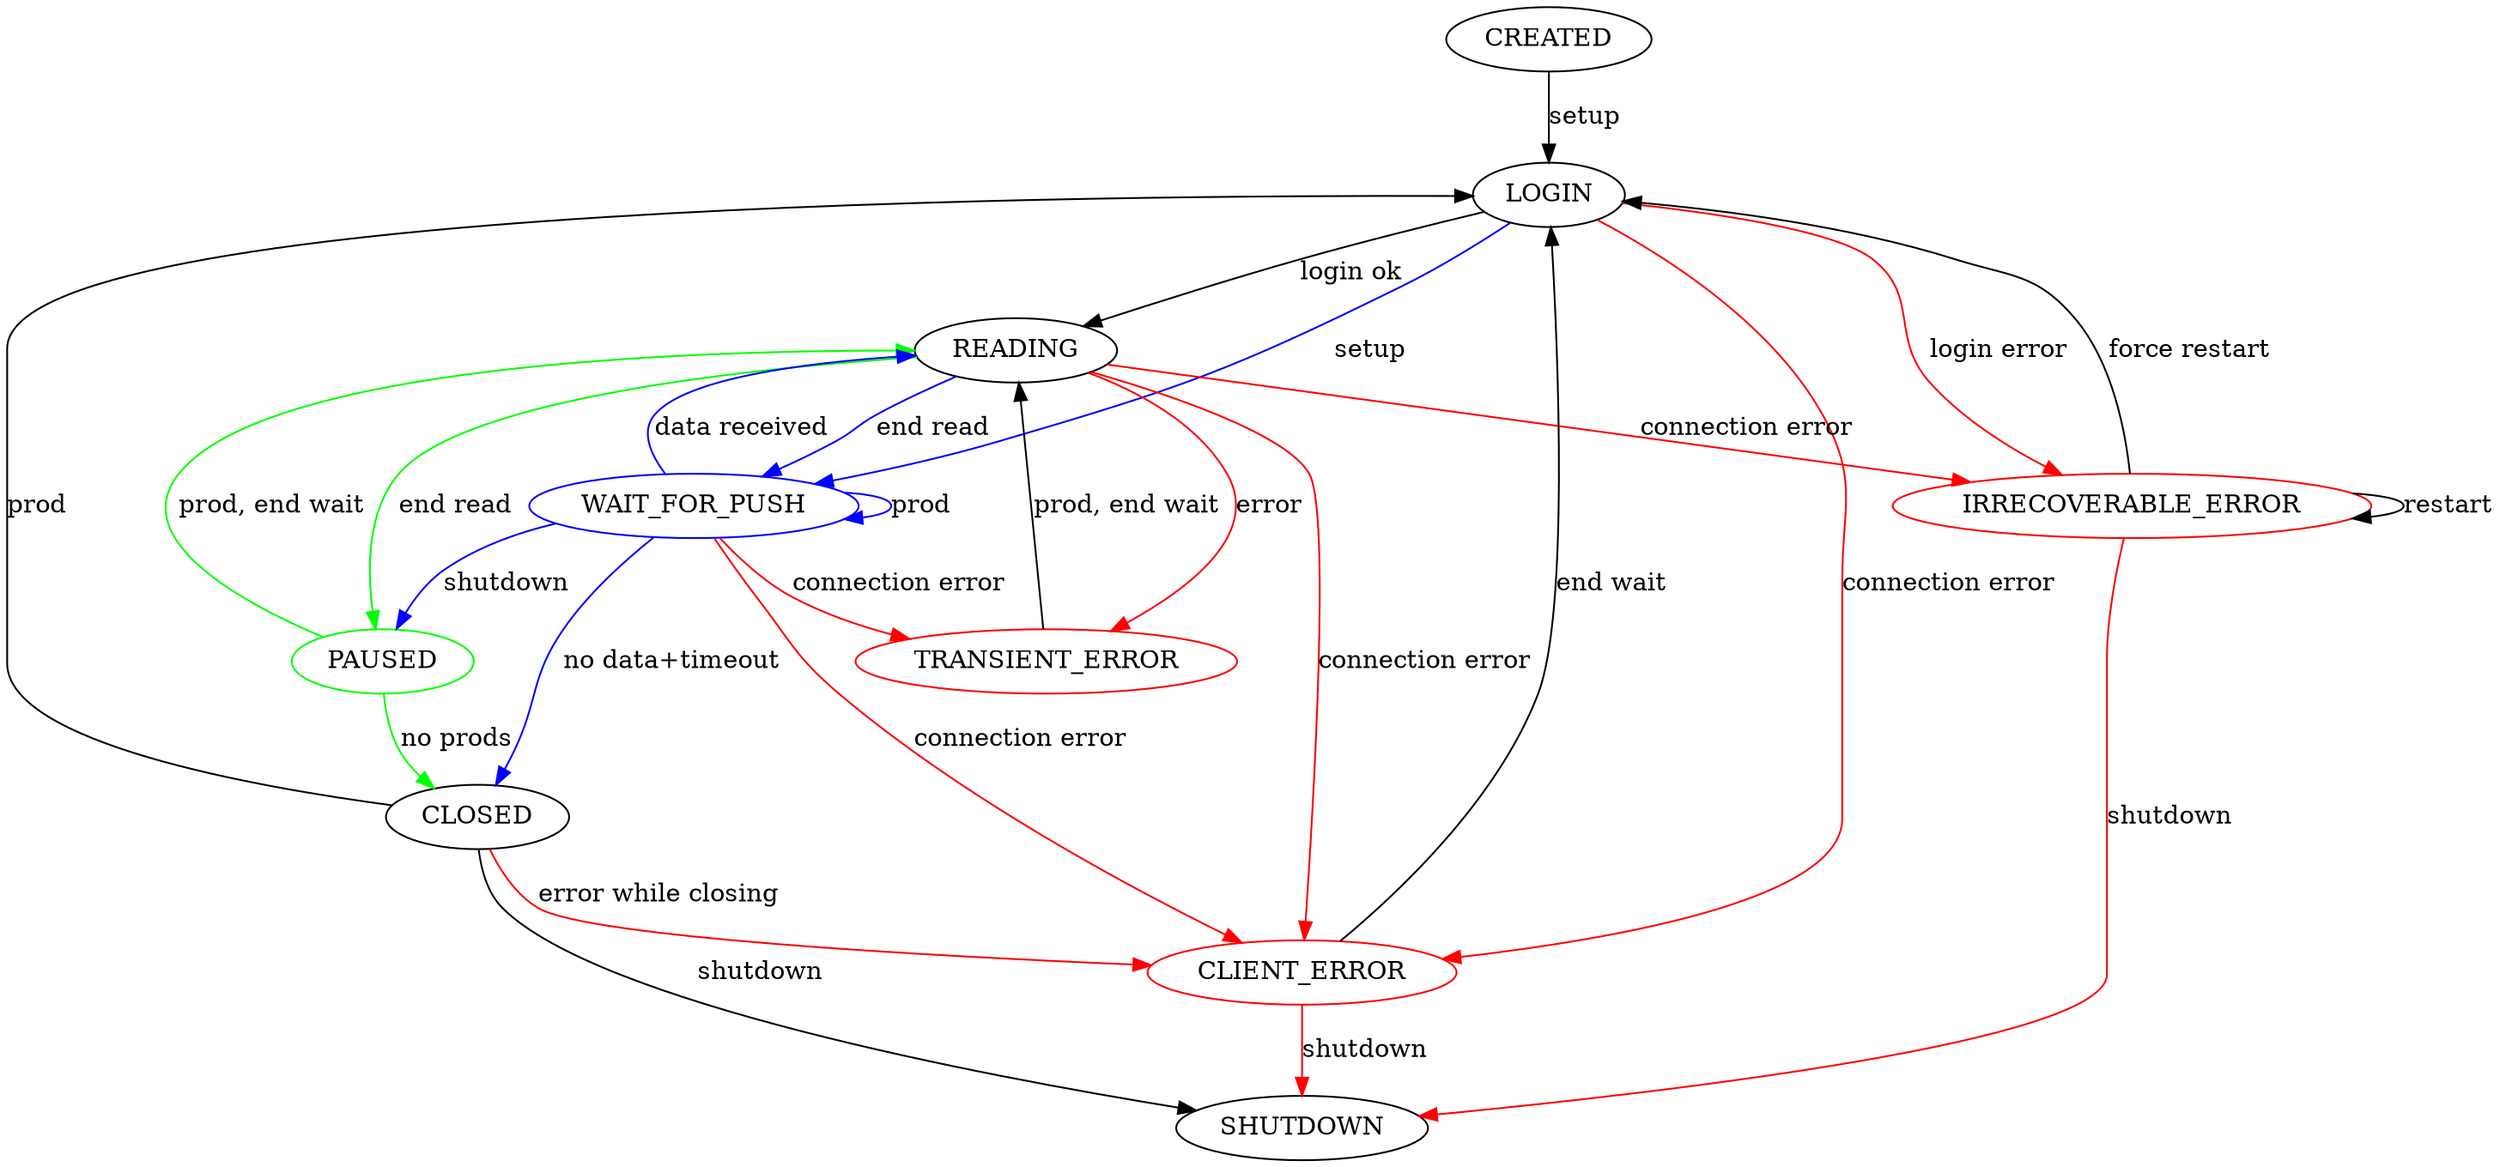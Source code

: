 strict digraph {
    CREATED;
    LOGIN;
    READING;
    PAUSED;
    CLOSED;
    SHUTDOWN;

    CREATED->LOGIN [label="setup"];
    LOGIN->READING [label="login ok"];
    TRANSIENT_ERROR->READING [label="prod, end wait"];
    CLOSED->LOGIN [label="prod"];
    CLOSED->SHUTDOWN [label="shutdown"];
    CLIENT_ERROR->LOGIN [label="end wait"];
    IRRECOVERABLE_ERROR->IRRECOVERABLE_ERROR [label="restart"];
    IRRECOVERABLE_ERROR->LOGIN [label="force restart"];
    CLIENT_ERROR->SHUTDOWN [label="shutdown", color="red"];
    IRRECOVERABLE_ERROR->SHUTDOWN [label="shutdown", color="red"];

    TRANSIENT_ERROR [color="red"];
    CLIENT_ERROR [color="red"];
    IRRECOVERABLE_ERROR [color="red"];
    LOGIN->CLIENT_ERROR [label="connection error", color="red"];
    LOGIN->IRRECOVERABLE_ERROR [label="login error", color="red"];
    READING->TRANSIENT_ERROR [label="connection error", color="red"];
    READING->CLIENT_ERROR [label="connection error", color="red"];
    READING->IRRECOVERABLE_ERROR [label="connection error", color="red"];
    READING->TRANSIENT_ERROR [label="error", color="red"];
    CLOSED->CLIENT_ERROR [label="error while closing", color="red"];

    PAUSED [color="green"];
    READING->PAUSED [label="end read", color="green"];
    PAUSED->READING [label="prod, end wait", color="green"];
    PAUSED->CLOSED [label="no prods", color="green"];

    WAIT_FOR_PUSH [color="blue"];
    LOGIN->WAIT_FOR_PUSH [label="setup", color="blue"];
    READING->WAIT_FOR_PUSH [label="end read", color="blue"];
    WAIT_FOR_PUSH->READING [label="data received", color="blue"];
    WAIT_FOR_PUSH->PAUSED [label="shutdown", color="blue"];
    WAIT_FOR_PUSH->TRANSIENT_ERROR [label="connection error", color="red"];
    WAIT_FOR_PUSH->CLIENT_ERROR [label="connection error", color="red"];
    WAIT_FOR_PUSH->WAIT_FOR_PUSH [label="prod", color="blue"];
    WAIT_FOR_PUSH->CLOSED [label="no data+timeout", color="blue"];

}
